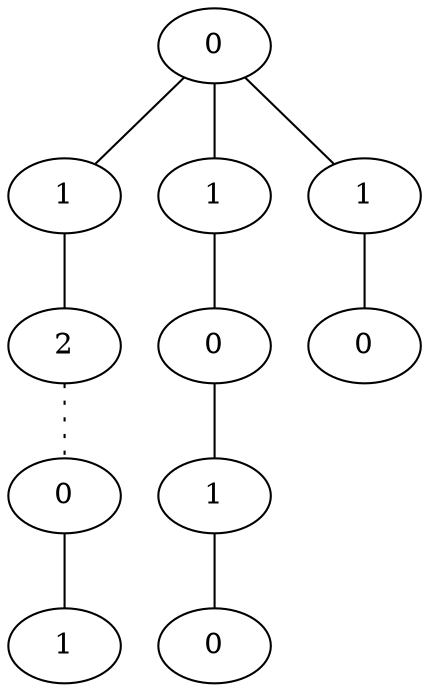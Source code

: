 graph {
a0[label=0];
a1[label=1];
a2[label=2];
a3[label=0];
a4[label=1];
a5[label=1];
a6[label=0];
a7[label=1];
a8[label=0];
a9[label=1];
a10[label=0];
a0 -- a1;
a0 -- a5;
a0 -- a9;
a1 -- a2;
a2 -- a3 [style=dotted];
a3 -- a4;
a5 -- a6;
a6 -- a7;
a7 -- a8;
a9 -- a10;
}
